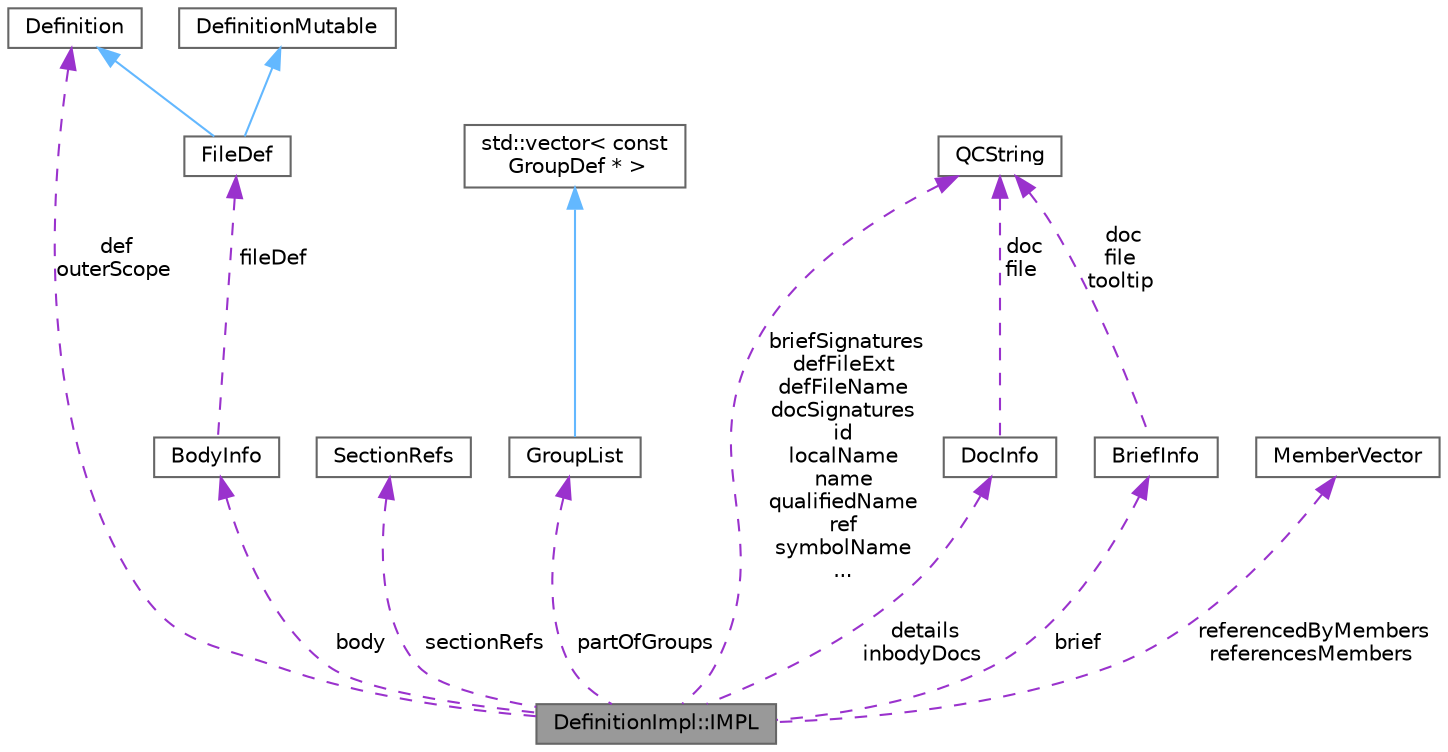 digraph "DefinitionImpl::IMPL"
{
 // INTERACTIVE_SVG=YES
 // LATEX_PDF_SIZE
  bgcolor="transparent";
  edge [fontname=Helvetica,fontsize=10,labelfontname=Helvetica,labelfontsize=10];
  node [fontname=Helvetica,fontsize=10,shape=box,height=0.2,width=0.4];
  Node1 [label="DefinitionImpl::IMPL",height=0.2,width=0.4,color="gray40", fillcolor="grey60", style="filled", fontcolor="black",tooltip="Private data associated with a Symbol DefinitionImpl object."];
  Node2 -> Node1 [dir="back",color="darkorchid3",style="dashed",label=" def\nouterScope" ];
  Node2 [label="Definition",height=0.2,width=0.4,color="gray40", fillcolor="white", style="filled",URL="$d5/dcc/class_definition.html",tooltip="The common base class of all entity definitions found in the sources."];
  Node3 -> Node1 [dir="back",color="darkorchid3",style="dashed",label=" sectionRefs" ];
  Node3 [label="SectionRefs",height=0.2,width=0.4,color="gray40", fillcolor="white", style="filled",URL="$d1/df9/class_section_refs.html",tooltip="class that represents a list of constant references to sections."];
  Node4 -> Node1 [dir="back",color="darkorchid3",style="dashed",label=" partOfGroups" ];
  Node4 [label="GroupList",height=0.2,width=0.4,color="gray40", fillcolor="white", style="filled",URL="$d3/d3b/class_group_list.html",tooltip=" "];
  Node5 -> Node4 [dir="back",color="steelblue1",style="solid"];
  Node5 [label="std::vector\< const\l GroupDef * \>",height=0.2,width=0.4,color="gray40", fillcolor="white", style="filled",tooltip=" "];
  Node6 -> Node1 [dir="back",color="darkorchid3",style="dashed",label=" details\ninbodyDocs" ];
  Node6 [label="DocInfo",height=0.2,width=0.4,color="gray40", fillcolor="white", style="filled",URL="$d7/dd5/struct_doc_info.html",tooltip="Data associated with a detailed description."];
  Node7 -> Node6 [dir="back",color="darkorchid3",style="dashed",label=" doc\nfile" ];
  Node7 [label="QCString",height=0.2,width=0.4,color="gray40", fillcolor="white", style="filled",URL="$d9/d45/class_q_c_string.html",tooltip="This is an alternative implementation of QCString."];
  Node8 -> Node1 [dir="back",color="darkorchid3",style="dashed",label=" brief" ];
  Node8 [label="BriefInfo",height=0.2,width=0.4,color="gray40", fillcolor="white", style="filled",URL="$d0/da7/struct_brief_info.html",tooltip="Data associated with a brief description."];
  Node7 -> Node8 [dir="back",color="darkorchid3",style="dashed",label=" doc\nfile\ntooltip" ];
  Node9 -> Node1 [dir="back",color="darkorchid3",style="dashed",label=" body" ];
  Node9 [label="BodyInfo",height=0.2,width=0.4,color="gray40", fillcolor="white", style="filled",URL="$db/dab/struct_body_info.html",tooltip="Data associated with description found in the body."];
  Node10 -> Node9 [dir="back",color="darkorchid3",style="dashed",label=" fileDef" ];
  Node10 [label="FileDef",height=0.2,width=0.4,color="gray40", fillcolor="white", style="filled",URL="$de/db0/class_file_def.html",tooltip="A model of a file symbol."];
  Node11 -> Node10 [dir="back",color="steelblue1",style="solid"];
  Node11 [label="DefinitionMutable",height=0.2,width=0.4,color="gray40", fillcolor="white", style="filled",URL="$d0/d46/class_definition_mutable.html",tooltip=" "];
  Node2 -> Node10 [dir="back",color="steelblue1",style="solid"];
  Node7 -> Node1 [dir="back",color="darkorchid3",style="dashed",label=" briefSignatures\ndefFileExt\ndefFileName\ndocSignatures\nid\nlocalName\nname\nqualifiedName\nref\nsymbolName\n..." ];
  Node12 -> Node1 [dir="back",color="darkorchid3",style="dashed",label=" referencedByMembers\nreferencesMembers" ];
  Node12 [label="MemberVector",height=0.2,width=0.4,color="gray40", fillcolor="white", style="filled",URL="$d1/d7d/class_member_vector.html",tooltip="A vector of MemberDef object."];
}
